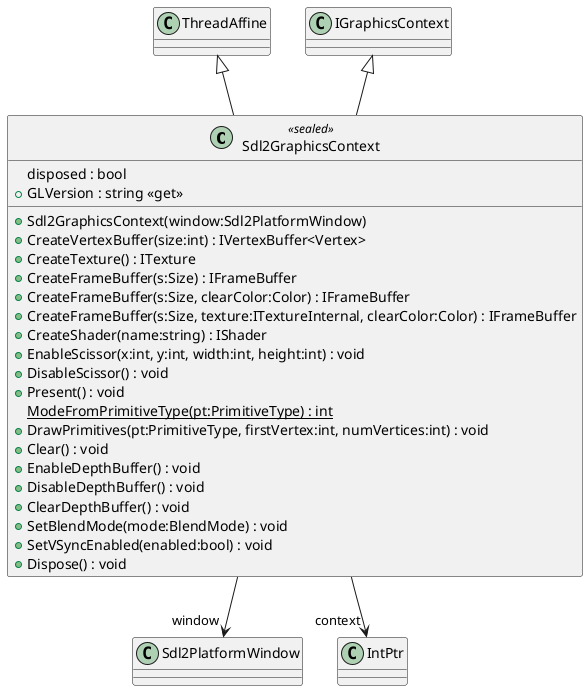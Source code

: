 @startuml
class Sdl2GraphicsContext <<sealed>> {
    disposed : bool
    + Sdl2GraphicsContext(window:Sdl2PlatformWindow)
    + CreateVertexBuffer(size:int) : IVertexBuffer<Vertex>
    + CreateTexture() : ITexture
    + CreateFrameBuffer(s:Size) : IFrameBuffer
    + CreateFrameBuffer(s:Size, clearColor:Color) : IFrameBuffer
    + CreateFrameBuffer(s:Size, texture:ITextureInternal, clearColor:Color) : IFrameBuffer
    + CreateShader(name:string) : IShader
    + EnableScissor(x:int, y:int, width:int, height:int) : void
    + DisableScissor() : void
    + Present() : void
    {static} ModeFromPrimitiveType(pt:PrimitiveType) : int
    + DrawPrimitives(pt:PrimitiveType, firstVertex:int, numVertices:int) : void
    + Clear() : void
    + EnableDepthBuffer() : void
    + DisableDepthBuffer() : void
    + ClearDepthBuffer() : void
    + SetBlendMode(mode:BlendMode) : void
    + SetVSyncEnabled(enabled:bool) : void
    + Dispose() : void
    + GLVersion : string <<get>>
}
ThreadAffine <|-- Sdl2GraphicsContext
IGraphicsContext <|-- Sdl2GraphicsContext
Sdl2GraphicsContext --> "window" Sdl2PlatformWindow
Sdl2GraphicsContext --> "context" IntPtr
@enduml
